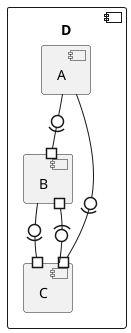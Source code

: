 @startuml
  component D {
    component [A]
    component [B]
    component [C]

    [A] -0)-# B
    [A] -0)-# C
    [B] -0)-# C
    [C] -0)-# B
  }
@enduml
